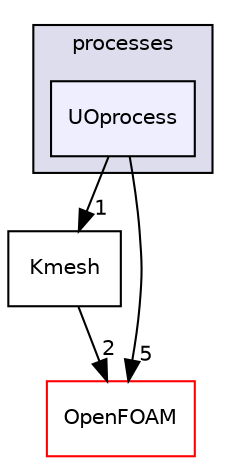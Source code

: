 digraph "src/randomProcesses/processes/UOprocess" {
  bgcolor=transparent;
  compound=true
  node [ fontsize="10", fontname="Helvetica"];
  edge [ labelfontsize="10", labelfontname="Helvetica"];
  subgraph clusterdir_b65a53f4596a6a5e77398918ac517637 {
    graph [ bgcolor="#ddddee", pencolor="black", label="processes" fontname="Helvetica", fontsize="10", URL="dir_b65a53f4596a6a5e77398918ac517637.html"]
  dir_961e89e58e990be9b6624b4f524bf58e [shape=box, label="UOprocess", style="filled", fillcolor="#eeeeff", pencolor="black", URL="dir_961e89e58e990be9b6624b4f524bf58e.html"];
  }
  dir_06b4c5f3b0aa25deb28800f5c422a252 [shape=box label="Kmesh" URL="dir_06b4c5f3b0aa25deb28800f5c422a252.html"];
  dir_c5473ff19b20e6ec4dfe5c310b3778a8 [shape=box label="OpenFOAM" color="red" URL="dir_c5473ff19b20e6ec4dfe5c310b3778a8.html"];
  dir_06b4c5f3b0aa25deb28800f5c422a252->dir_c5473ff19b20e6ec4dfe5c310b3778a8 [headlabel="2", labeldistance=1.5 headhref="dir_002540_001898.html"];
  dir_961e89e58e990be9b6624b4f524bf58e->dir_06b4c5f3b0aa25deb28800f5c422a252 [headlabel="1", labeldistance=1.5 headhref="dir_002543_002540.html"];
  dir_961e89e58e990be9b6624b4f524bf58e->dir_c5473ff19b20e6ec4dfe5c310b3778a8 [headlabel="5", labeldistance=1.5 headhref="dir_002543_001898.html"];
}

